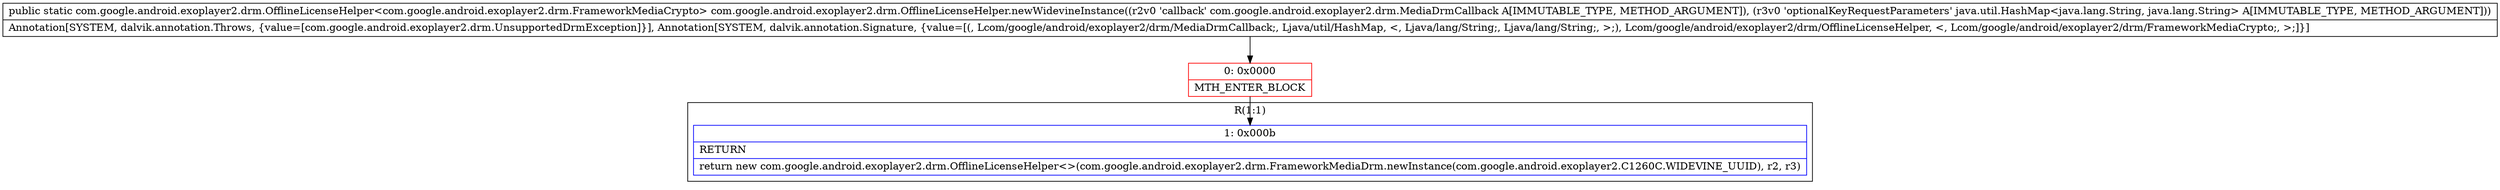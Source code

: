 digraph "CFG forcom.google.android.exoplayer2.drm.OfflineLicenseHelper.newWidevineInstance(Lcom\/google\/android\/exoplayer2\/drm\/MediaDrmCallback;Ljava\/util\/HashMap;)Lcom\/google\/android\/exoplayer2\/drm\/OfflineLicenseHelper;" {
subgraph cluster_Region_582824494 {
label = "R(1:1)";
node [shape=record,color=blue];
Node_1 [shape=record,label="{1\:\ 0x000b|RETURN\l|return new com.google.android.exoplayer2.drm.OfflineLicenseHelper\<\>(com.google.android.exoplayer2.drm.FrameworkMediaDrm.newInstance(com.google.android.exoplayer2.C1260C.WIDEVINE_UUID), r2, r3)\l}"];
}
Node_0 [shape=record,color=red,label="{0\:\ 0x0000|MTH_ENTER_BLOCK\l}"];
MethodNode[shape=record,label="{public static com.google.android.exoplayer2.drm.OfflineLicenseHelper\<com.google.android.exoplayer2.drm.FrameworkMediaCrypto\> com.google.android.exoplayer2.drm.OfflineLicenseHelper.newWidevineInstance((r2v0 'callback' com.google.android.exoplayer2.drm.MediaDrmCallback A[IMMUTABLE_TYPE, METHOD_ARGUMENT]), (r3v0 'optionalKeyRequestParameters' java.util.HashMap\<java.lang.String, java.lang.String\> A[IMMUTABLE_TYPE, METHOD_ARGUMENT]))  | Annotation[SYSTEM, dalvik.annotation.Throws, \{value=[com.google.android.exoplayer2.drm.UnsupportedDrmException]\}], Annotation[SYSTEM, dalvik.annotation.Signature, \{value=[(, Lcom\/google\/android\/exoplayer2\/drm\/MediaDrmCallback;, Ljava\/util\/HashMap, \<, Ljava\/lang\/String;, Ljava\/lang\/String;, \>;), Lcom\/google\/android\/exoplayer2\/drm\/OfflineLicenseHelper, \<, Lcom\/google\/android\/exoplayer2\/drm\/FrameworkMediaCrypto;, \>;]\}]\l}"];
MethodNode -> Node_0;
Node_0 -> Node_1;
}

